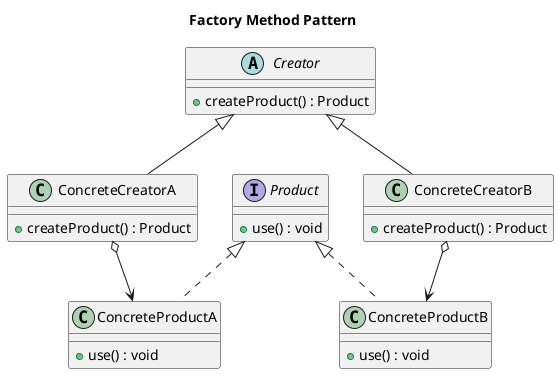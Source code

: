 @startuml
title Factory Method Pattern

interface Product {
    + use() : void
}

class ConcreteProductA {
    + use() : void
}
class ConcreteProductB {
    + use() : void
}

Product <|.. ConcreteProductA
Product <|.. ConcreteProductB

abstract class Creator {
    + createProduct() : Product
}

class ConcreteCreatorA {
    + createProduct() : Product
}
class ConcreteCreatorB {
    + createProduct() : Product
}

Creator <|-- ConcreteCreatorA
Creator <|-- ConcreteCreatorB

ConcreteCreatorA o--> ConcreteProductA
ConcreteCreatorB o--> ConcreteProductB

@enduml
